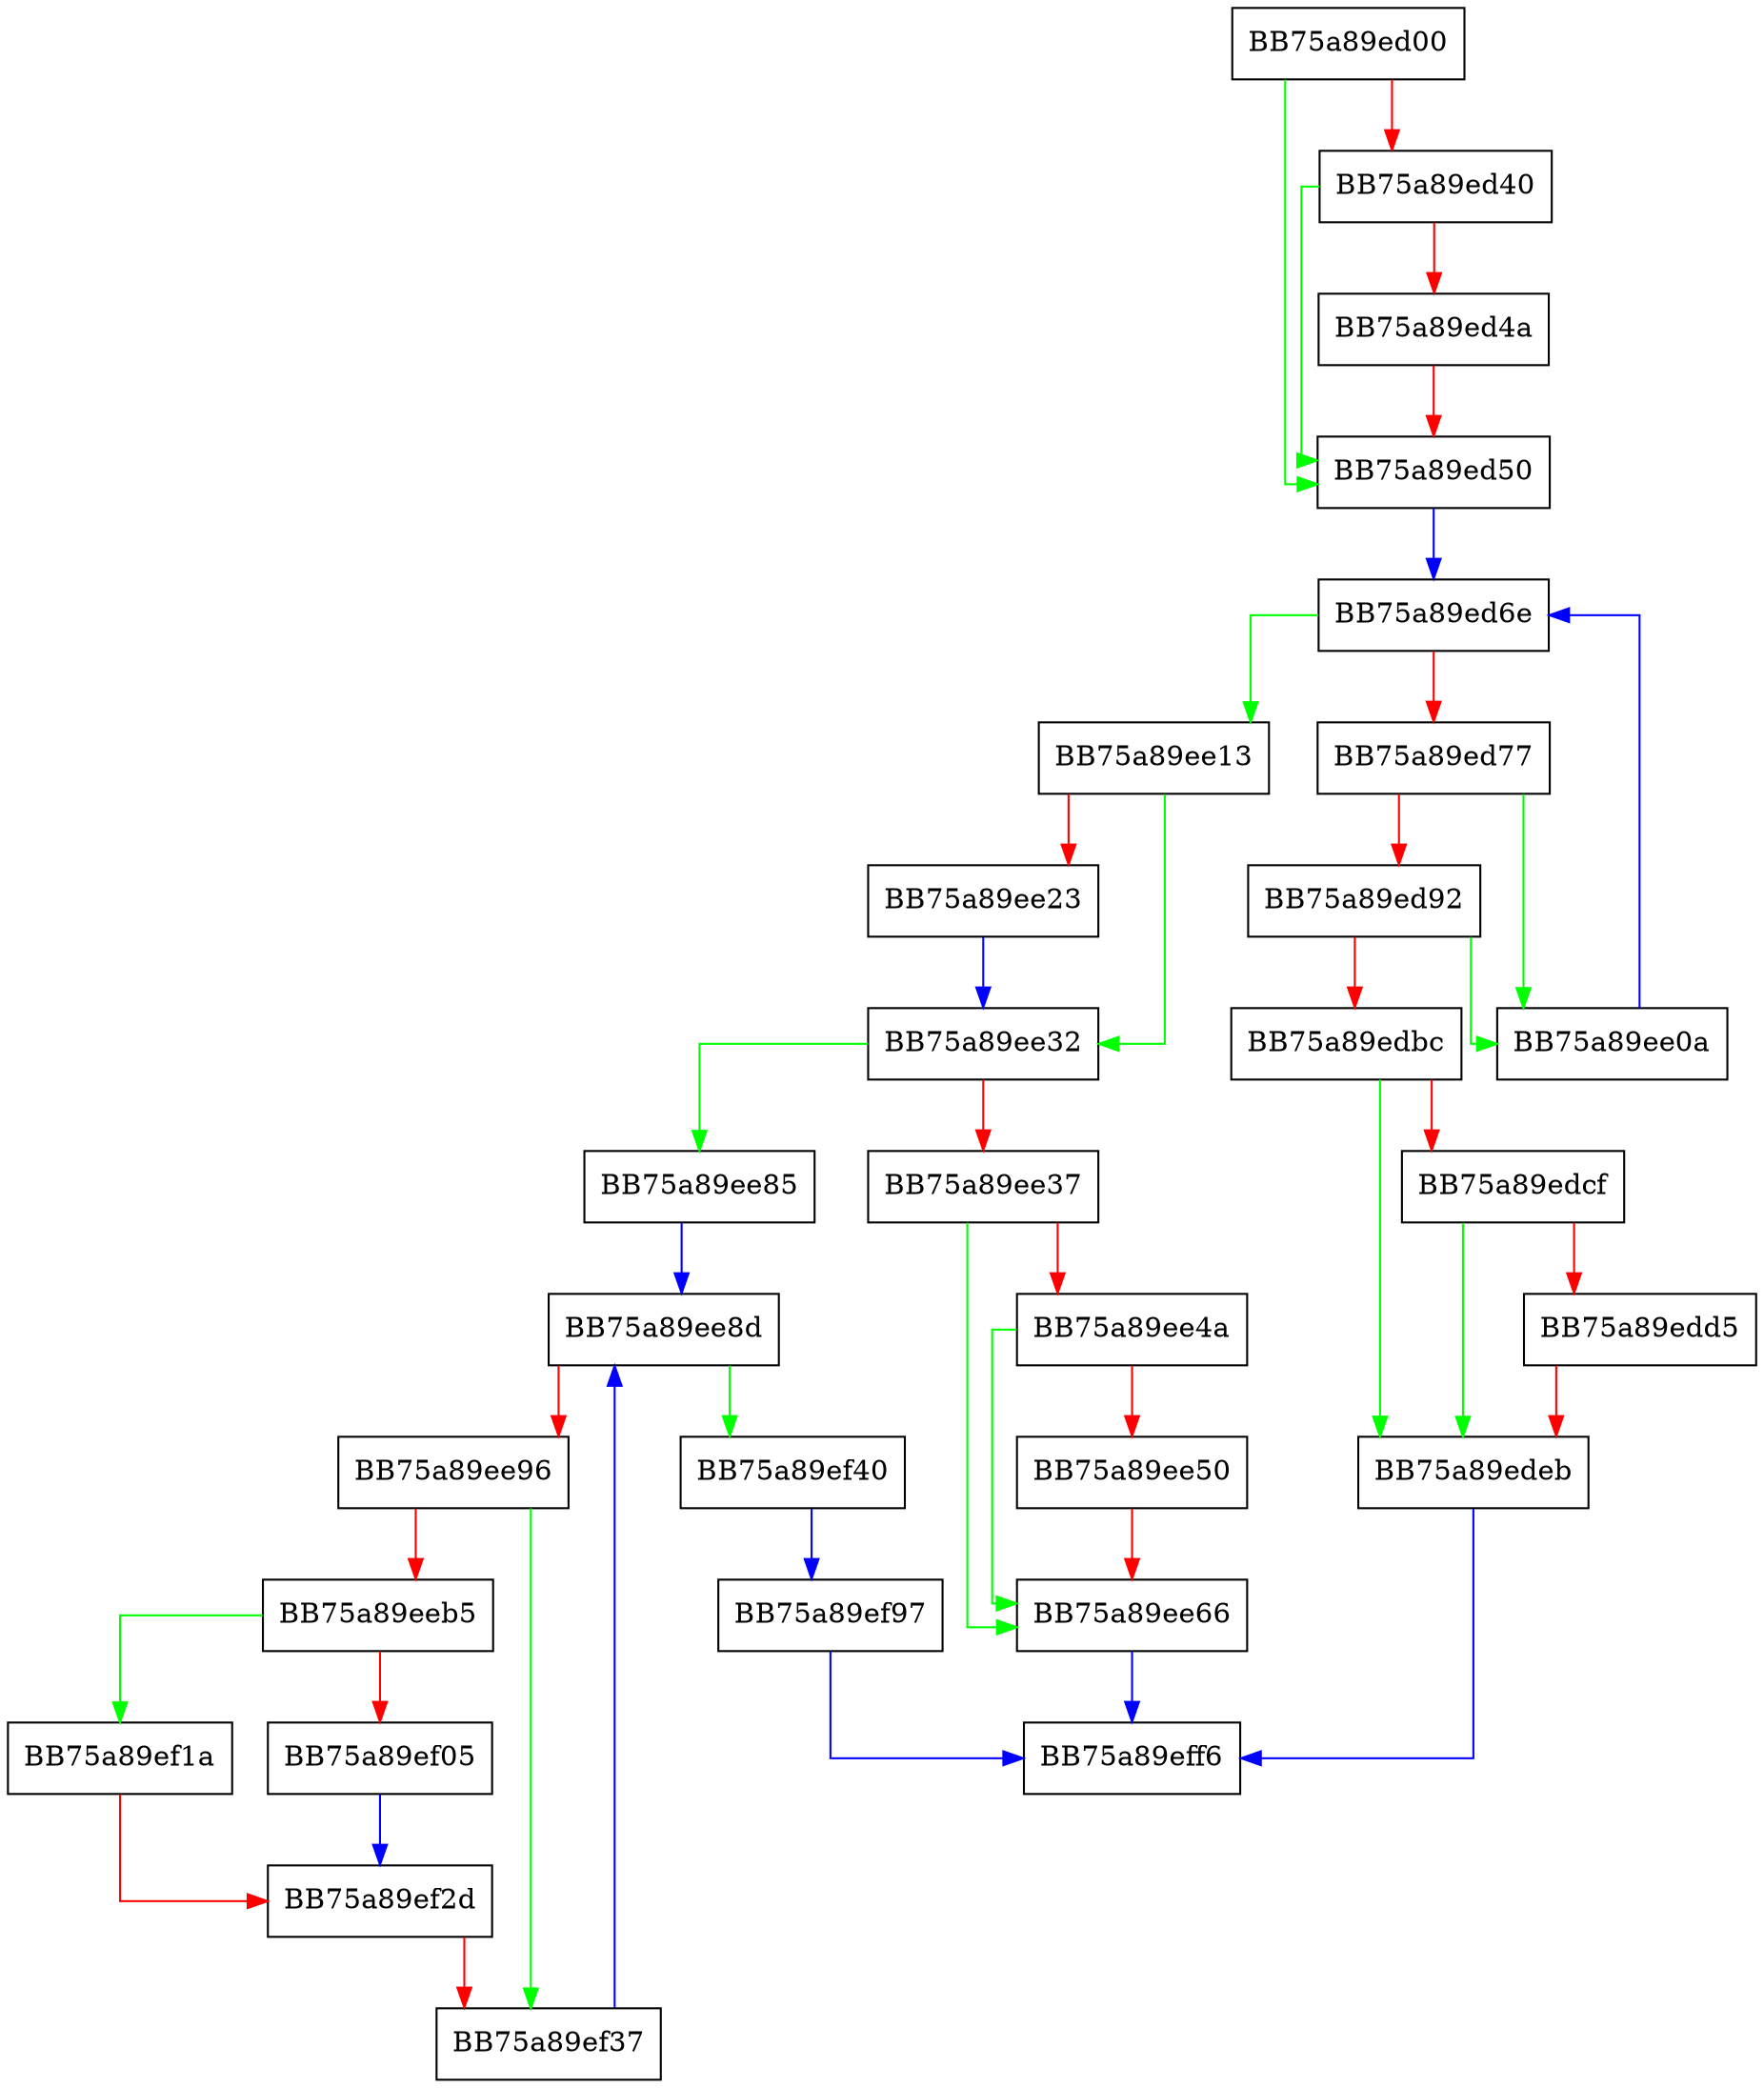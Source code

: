 digraph ProcessUrlResponseNode {
  node [shape="box"];
  graph [splines=ortho];
  BB75a89ed00 -> BB75a89ed50 [color="green"];
  BB75a89ed00 -> BB75a89ed40 [color="red"];
  BB75a89ed40 -> BB75a89ed50 [color="green"];
  BB75a89ed40 -> BB75a89ed4a [color="red"];
  BB75a89ed4a -> BB75a89ed50 [color="red"];
  BB75a89ed50 -> BB75a89ed6e [color="blue"];
  BB75a89ed6e -> BB75a89ee13 [color="green"];
  BB75a89ed6e -> BB75a89ed77 [color="red"];
  BB75a89ed77 -> BB75a89ee0a [color="green"];
  BB75a89ed77 -> BB75a89ed92 [color="red"];
  BB75a89ed92 -> BB75a89ee0a [color="green"];
  BB75a89ed92 -> BB75a89edbc [color="red"];
  BB75a89edbc -> BB75a89edeb [color="green"];
  BB75a89edbc -> BB75a89edcf [color="red"];
  BB75a89edcf -> BB75a89edeb [color="green"];
  BB75a89edcf -> BB75a89edd5 [color="red"];
  BB75a89edd5 -> BB75a89edeb [color="red"];
  BB75a89edeb -> BB75a89eff6 [color="blue"];
  BB75a89ee0a -> BB75a89ed6e [color="blue"];
  BB75a89ee13 -> BB75a89ee32 [color="green"];
  BB75a89ee13 -> BB75a89ee23 [color="red"];
  BB75a89ee23 -> BB75a89ee32 [color="blue"];
  BB75a89ee32 -> BB75a89ee85 [color="green"];
  BB75a89ee32 -> BB75a89ee37 [color="red"];
  BB75a89ee37 -> BB75a89ee66 [color="green"];
  BB75a89ee37 -> BB75a89ee4a [color="red"];
  BB75a89ee4a -> BB75a89ee66 [color="green"];
  BB75a89ee4a -> BB75a89ee50 [color="red"];
  BB75a89ee50 -> BB75a89ee66 [color="red"];
  BB75a89ee66 -> BB75a89eff6 [color="blue"];
  BB75a89ee85 -> BB75a89ee8d [color="blue"];
  BB75a89ee8d -> BB75a89ef40 [color="green"];
  BB75a89ee8d -> BB75a89ee96 [color="red"];
  BB75a89ee96 -> BB75a89ef37 [color="green"];
  BB75a89ee96 -> BB75a89eeb5 [color="red"];
  BB75a89eeb5 -> BB75a89ef1a [color="green"];
  BB75a89eeb5 -> BB75a89ef05 [color="red"];
  BB75a89ef05 -> BB75a89ef2d [color="blue"];
  BB75a89ef1a -> BB75a89ef2d [color="red"];
  BB75a89ef2d -> BB75a89ef37 [color="red"];
  BB75a89ef37 -> BB75a89ee8d [color="blue"];
  BB75a89ef40 -> BB75a89ef97 [color="blue"];
  BB75a89ef97 -> BB75a89eff6 [color="blue"];
}